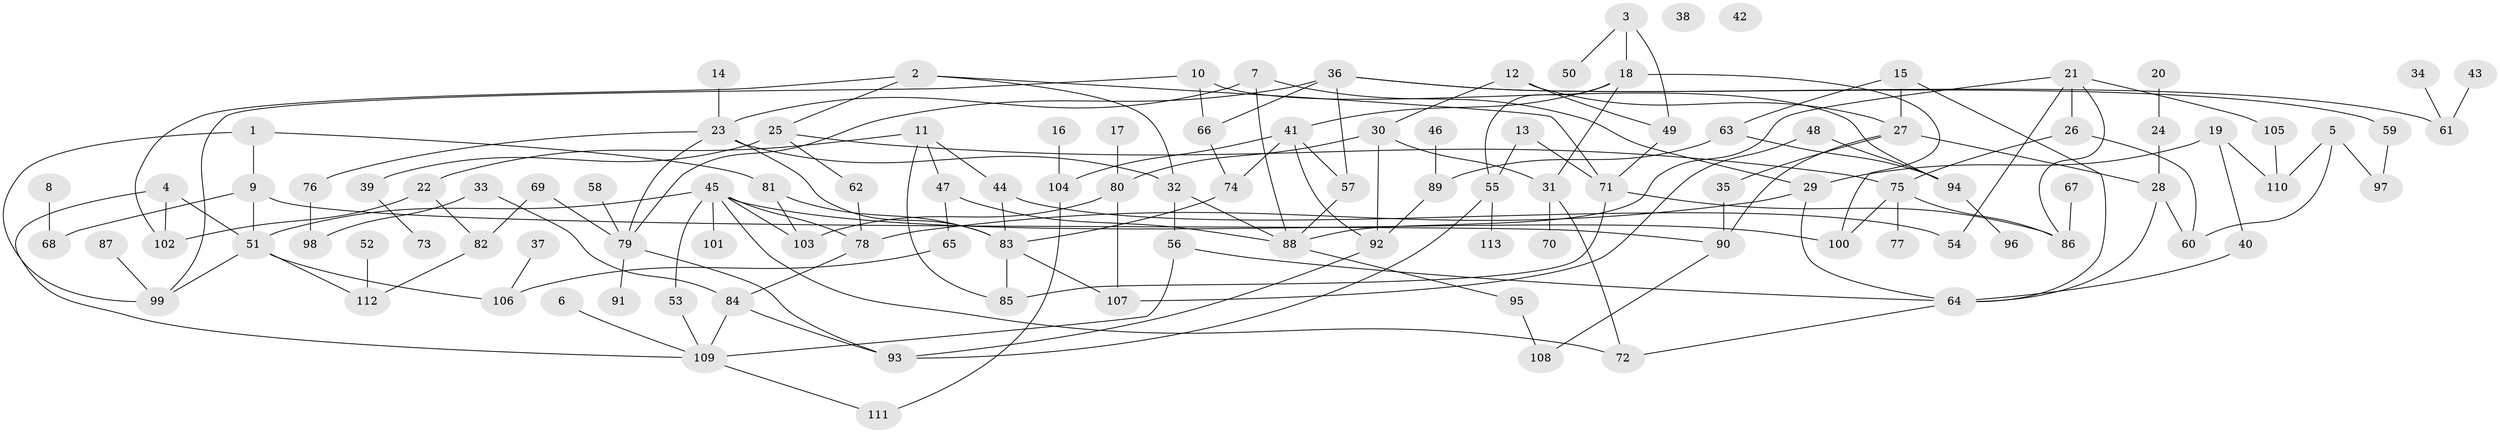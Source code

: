 // Generated by graph-tools (version 1.1) at 2025/13/03/09/25 04:13:04]
// undirected, 113 vertices, 163 edges
graph export_dot {
graph [start="1"]
  node [color=gray90,style=filled];
  1;
  2;
  3;
  4;
  5;
  6;
  7;
  8;
  9;
  10;
  11;
  12;
  13;
  14;
  15;
  16;
  17;
  18;
  19;
  20;
  21;
  22;
  23;
  24;
  25;
  26;
  27;
  28;
  29;
  30;
  31;
  32;
  33;
  34;
  35;
  36;
  37;
  38;
  39;
  40;
  41;
  42;
  43;
  44;
  45;
  46;
  47;
  48;
  49;
  50;
  51;
  52;
  53;
  54;
  55;
  56;
  57;
  58;
  59;
  60;
  61;
  62;
  63;
  64;
  65;
  66;
  67;
  68;
  69;
  70;
  71;
  72;
  73;
  74;
  75;
  76;
  77;
  78;
  79;
  80;
  81;
  82;
  83;
  84;
  85;
  86;
  87;
  88;
  89;
  90;
  91;
  92;
  93;
  94;
  95;
  96;
  97;
  98;
  99;
  100;
  101;
  102;
  103;
  104;
  105;
  106;
  107;
  108;
  109;
  110;
  111;
  112;
  113;
  1 -- 9;
  1 -- 81;
  1 -- 99;
  2 -- 25;
  2 -- 32;
  2 -- 71;
  2 -- 102;
  3 -- 18;
  3 -- 49;
  3 -- 50;
  4 -- 51;
  4 -- 102;
  4 -- 109;
  5 -- 60;
  5 -- 97;
  5 -- 110;
  6 -- 109;
  7 -- 23;
  7 -- 29;
  7 -- 88;
  8 -- 68;
  9 -- 51;
  9 -- 68;
  9 -- 90;
  10 -- 66;
  10 -- 94;
  10 -- 99;
  11 -- 22;
  11 -- 44;
  11 -- 47;
  11 -- 85;
  12 -- 27;
  12 -- 30;
  12 -- 49;
  13 -- 55;
  13 -- 71;
  14 -- 23;
  15 -- 27;
  15 -- 63;
  15 -- 64;
  16 -- 104;
  17 -- 80;
  18 -- 31;
  18 -- 41;
  18 -- 55;
  18 -- 100;
  19 -- 29;
  19 -- 40;
  19 -- 110;
  20 -- 24;
  21 -- 26;
  21 -- 54;
  21 -- 86;
  21 -- 88;
  21 -- 105;
  22 -- 82;
  22 -- 102;
  23 -- 32;
  23 -- 76;
  23 -- 79;
  23 -- 83;
  24 -- 28;
  25 -- 39;
  25 -- 62;
  25 -- 75;
  26 -- 60;
  26 -- 75;
  27 -- 28;
  27 -- 35;
  27 -- 90;
  28 -- 60;
  28 -- 64;
  29 -- 64;
  29 -- 78;
  30 -- 31;
  30 -- 80;
  30 -- 92;
  31 -- 70;
  31 -- 72;
  32 -- 56;
  32 -- 88;
  33 -- 84;
  33 -- 98;
  34 -- 61;
  35 -- 90;
  36 -- 57;
  36 -- 59;
  36 -- 61;
  36 -- 66;
  36 -- 79;
  37 -- 106;
  39 -- 73;
  40 -- 64;
  41 -- 57;
  41 -- 74;
  41 -- 92;
  41 -- 104;
  43 -- 61;
  44 -- 54;
  44 -- 83;
  45 -- 51;
  45 -- 53;
  45 -- 72;
  45 -- 78;
  45 -- 100;
  45 -- 101;
  45 -- 103;
  46 -- 89;
  47 -- 65;
  47 -- 88;
  48 -- 94;
  48 -- 107;
  49 -- 71;
  51 -- 99;
  51 -- 106;
  51 -- 112;
  52 -- 112;
  53 -- 109;
  55 -- 93;
  55 -- 113;
  56 -- 64;
  56 -- 109;
  57 -- 88;
  58 -- 79;
  59 -- 97;
  62 -- 78;
  63 -- 89;
  63 -- 94;
  64 -- 72;
  65 -- 106;
  66 -- 74;
  67 -- 86;
  69 -- 79;
  69 -- 82;
  71 -- 85;
  71 -- 86;
  74 -- 83;
  75 -- 77;
  75 -- 86;
  75 -- 100;
  76 -- 98;
  78 -- 84;
  79 -- 91;
  79 -- 93;
  80 -- 103;
  80 -- 107;
  81 -- 83;
  81 -- 103;
  82 -- 112;
  83 -- 85;
  83 -- 107;
  84 -- 93;
  84 -- 109;
  87 -- 99;
  88 -- 95;
  89 -- 92;
  90 -- 108;
  92 -- 93;
  94 -- 96;
  95 -- 108;
  104 -- 111;
  105 -- 110;
  109 -- 111;
}
